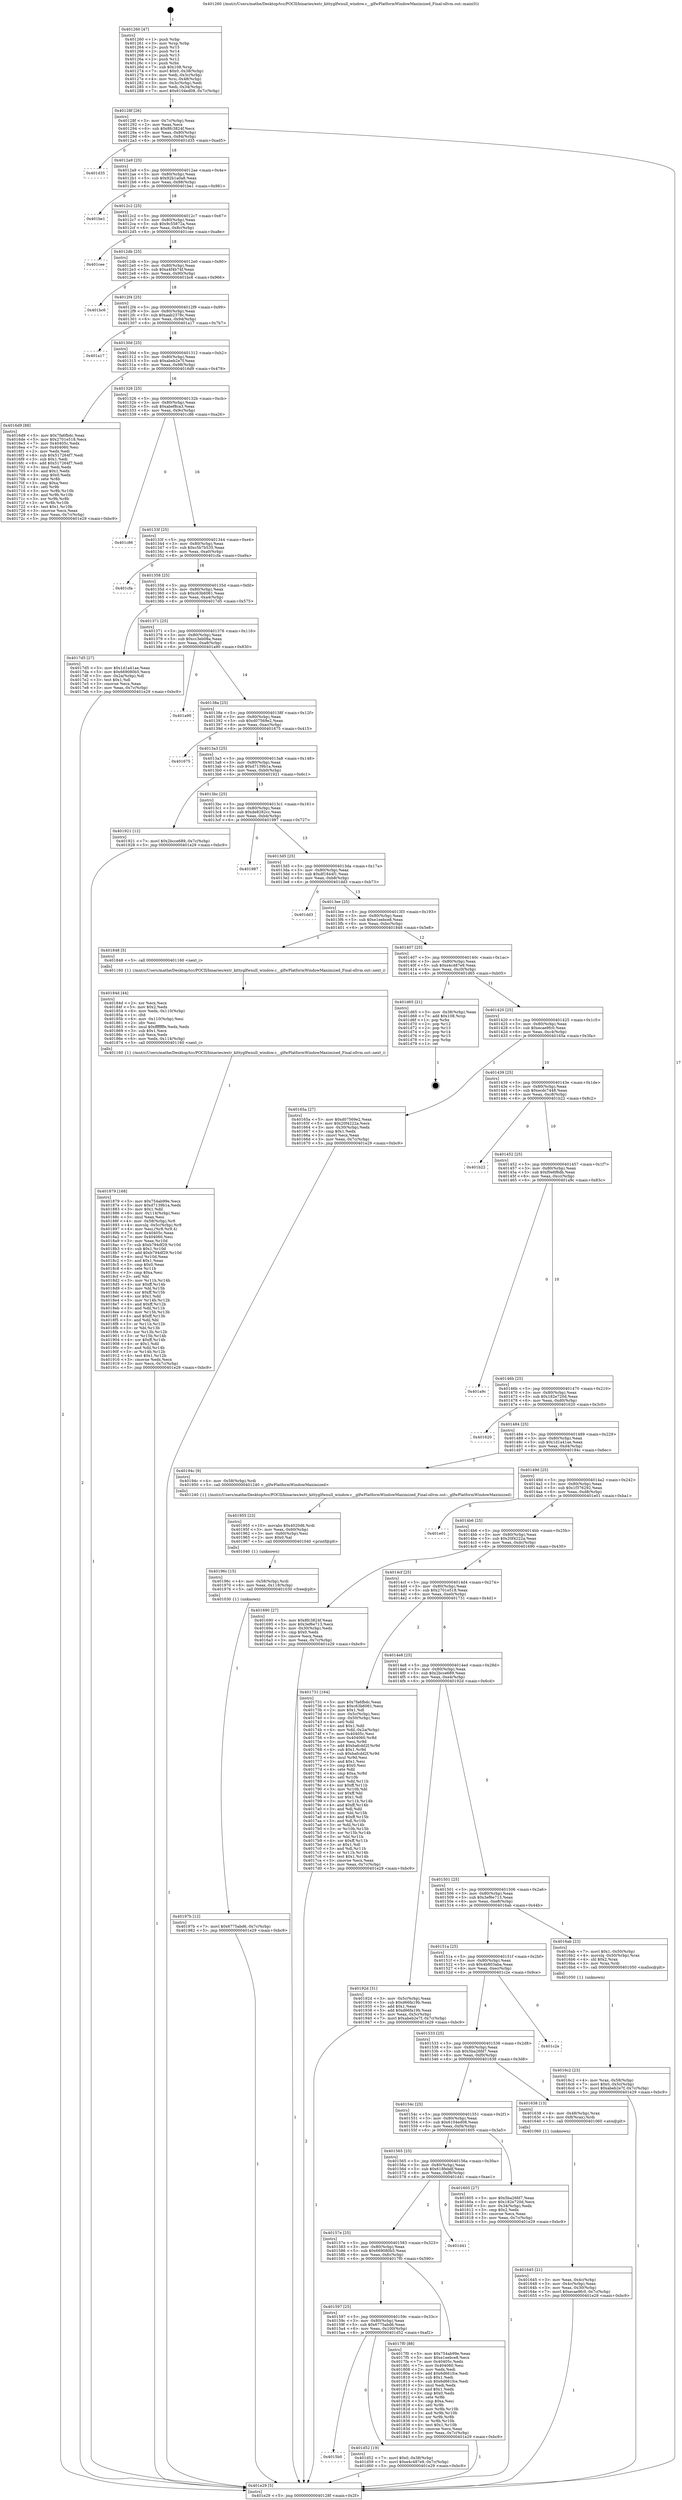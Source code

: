 digraph "0x401260" {
  label = "0x401260 (/mnt/c/Users/mathe/Desktop/tcc/POCII/binaries/extr_kittyglfwnull_window.c__glfwPlatformWindowMaximized_Final-ollvm.out::main(0))"
  labelloc = "t"
  node[shape=record]

  Entry [label="",width=0.3,height=0.3,shape=circle,fillcolor=black,style=filled]
  "0x40128f" [label="{
     0x40128f [26]\l
     | [instrs]\l
     &nbsp;&nbsp;0x40128f \<+3\>: mov -0x7c(%rbp),%eax\l
     &nbsp;&nbsp;0x401292 \<+2\>: mov %eax,%ecx\l
     &nbsp;&nbsp;0x401294 \<+6\>: sub $0x8fc3824f,%ecx\l
     &nbsp;&nbsp;0x40129a \<+3\>: mov %eax,-0x80(%rbp)\l
     &nbsp;&nbsp;0x40129d \<+6\>: mov %ecx,-0x84(%rbp)\l
     &nbsp;&nbsp;0x4012a3 \<+6\>: je 0000000000401d35 \<main+0xad5\>\l
  }"]
  "0x401d35" [label="{
     0x401d35\l
  }", style=dashed]
  "0x4012a9" [label="{
     0x4012a9 [25]\l
     | [instrs]\l
     &nbsp;&nbsp;0x4012a9 \<+5\>: jmp 00000000004012ae \<main+0x4e\>\l
     &nbsp;&nbsp;0x4012ae \<+3\>: mov -0x80(%rbp),%eax\l
     &nbsp;&nbsp;0x4012b1 \<+5\>: sub $0x92b1a0a8,%eax\l
     &nbsp;&nbsp;0x4012b6 \<+6\>: mov %eax,-0x88(%rbp)\l
     &nbsp;&nbsp;0x4012bc \<+6\>: je 0000000000401be1 \<main+0x981\>\l
  }"]
  Exit [label="",width=0.3,height=0.3,shape=circle,fillcolor=black,style=filled,peripheries=2]
  "0x401be1" [label="{
     0x401be1\l
  }", style=dashed]
  "0x4012c2" [label="{
     0x4012c2 [25]\l
     | [instrs]\l
     &nbsp;&nbsp;0x4012c2 \<+5\>: jmp 00000000004012c7 \<main+0x67\>\l
     &nbsp;&nbsp;0x4012c7 \<+3\>: mov -0x80(%rbp),%eax\l
     &nbsp;&nbsp;0x4012ca \<+5\>: sub $0x9c55872a,%eax\l
     &nbsp;&nbsp;0x4012cf \<+6\>: mov %eax,-0x8c(%rbp)\l
     &nbsp;&nbsp;0x4012d5 \<+6\>: je 0000000000401cee \<main+0xa8e\>\l
  }"]
  "0x4015b0" [label="{
     0x4015b0\l
  }", style=dashed]
  "0x401cee" [label="{
     0x401cee\l
  }", style=dashed]
  "0x4012db" [label="{
     0x4012db [25]\l
     | [instrs]\l
     &nbsp;&nbsp;0x4012db \<+5\>: jmp 00000000004012e0 \<main+0x80\>\l
     &nbsp;&nbsp;0x4012e0 \<+3\>: mov -0x80(%rbp),%eax\l
     &nbsp;&nbsp;0x4012e3 \<+5\>: sub $0xa4f4b74f,%eax\l
     &nbsp;&nbsp;0x4012e8 \<+6\>: mov %eax,-0x90(%rbp)\l
     &nbsp;&nbsp;0x4012ee \<+6\>: je 0000000000401bc6 \<main+0x966\>\l
  }"]
  "0x401d52" [label="{
     0x401d52 [19]\l
     | [instrs]\l
     &nbsp;&nbsp;0x401d52 \<+7\>: movl $0x0,-0x38(%rbp)\l
     &nbsp;&nbsp;0x401d59 \<+7\>: movl $0xe4c487e9,-0x7c(%rbp)\l
     &nbsp;&nbsp;0x401d60 \<+5\>: jmp 0000000000401e29 \<main+0xbc9\>\l
  }"]
  "0x401bc6" [label="{
     0x401bc6\l
  }", style=dashed]
  "0x4012f4" [label="{
     0x4012f4 [25]\l
     | [instrs]\l
     &nbsp;&nbsp;0x4012f4 \<+5\>: jmp 00000000004012f9 \<main+0x99\>\l
     &nbsp;&nbsp;0x4012f9 \<+3\>: mov -0x80(%rbp),%eax\l
     &nbsp;&nbsp;0x4012fc \<+5\>: sub $0xaab2378c,%eax\l
     &nbsp;&nbsp;0x401301 \<+6\>: mov %eax,-0x94(%rbp)\l
     &nbsp;&nbsp;0x401307 \<+6\>: je 0000000000401a17 \<main+0x7b7\>\l
  }"]
  "0x40197b" [label="{
     0x40197b [12]\l
     | [instrs]\l
     &nbsp;&nbsp;0x40197b \<+7\>: movl $0x6775abd6,-0x7c(%rbp)\l
     &nbsp;&nbsp;0x401982 \<+5\>: jmp 0000000000401e29 \<main+0xbc9\>\l
  }"]
  "0x401a17" [label="{
     0x401a17\l
  }", style=dashed]
  "0x40130d" [label="{
     0x40130d [25]\l
     | [instrs]\l
     &nbsp;&nbsp;0x40130d \<+5\>: jmp 0000000000401312 \<main+0xb2\>\l
     &nbsp;&nbsp;0x401312 \<+3\>: mov -0x80(%rbp),%eax\l
     &nbsp;&nbsp;0x401315 \<+5\>: sub $0xabeb2e7f,%eax\l
     &nbsp;&nbsp;0x40131a \<+6\>: mov %eax,-0x98(%rbp)\l
     &nbsp;&nbsp;0x401320 \<+6\>: je 00000000004016d9 \<main+0x479\>\l
  }"]
  "0x40196c" [label="{
     0x40196c [15]\l
     | [instrs]\l
     &nbsp;&nbsp;0x40196c \<+4\>: mov -0x58(%rbp),%rdi\l
     &nbsp;&nbsp;0x401970 \<+6\>: mov %eax,-0x118(%rbp)\l
     &nbsp;&nbsp;0x401976 \<+5\>: call 0000000000401030 \<free@plt\>\l
     | [calls]\l
     &nbsp;&nbsp;0x401030 \{1\} (unknown)\l
  }"]
  "0x4016d9" [label="{
     0x4016d9 [88]\l
     | [instrs]\l
     &nbsp;&nbsp;0x4016d9 \<+5\>: mov $0x7fa6fbdc,%eax\l
     &nbsp;&nbsp;0x4016de \<+5\>: mov $0x2701e518,%ecx\l
     &nbsp;&nbsp;0x4016e3 \<+7\>: mov 0x40405c,%edx\l
     &nbsp;&nbsp;0x4016ea \<+7\>: mov 0x404060,%esi\l
     &nbsp;&nbsp;0x4016f1 \<+2\>: mov %edx,%edi\l
     &nbsp;&nbsp;0x4016f3 \<+6\>: sub $0x517264f7,%edi\l
     &nbsp;&nbsp;0x4016f9 \<+3\>: sub $0x1,%edi\l
     &nbsp;&nbsp;0x4016fc \<+6\>: add $0x517264f7,%edi\l
     &nbsp;&nbsp;0x401702 \<+3\>: imul %edi,%edx\l
     &nbsp;&nbsp;0x401705 \<+3\>: and $0x1,%edx\l
     &nbsp;&nbsp;0x401708 \<+3\>: cmp $0x0,%edx\l
     &nbsp;&nbsp;0x40170b \<+4\>: sete %r8b\l
     &nbsp;&nbsp;0x40170f \<+3\>: cmp $0xa,%esi\l
     &nbsp;&nbsp;0x401712 \<+4\>: setl %r9b\l
     &nbsp;&nbsp;0x401716 \<+3\>: mov %r8b,%r10b\l
     &nbsp;&nbsp;0x401719 \<+3\>: and %r9b,%r10b\l
     &nbsp;&nbsp;0x40171c \<+3\>: xor %r9b,%r8b\l
     &nbsp;&nbsp;0x40171f \<+3\>: or %r8b,%r10b\l
     &nbsp;&nbsp;0x401722 \<+4\>: test $0x1,%r10b\l
     &nbsp;&nbsp;0x401726 \<+3\>: cmovne %ecx,%eax\l
     &nbsp;&nbsp;0x401729 \<+3\>: mov %eax,-0x7c(%rbp)\l
     &nbsp;&nbsp;0x40172c \<+5\>: jmp 0000000000401e29 \<main+0xbc9\>\l
  }"]
  "0x401326" [label="{
     0x401326 [25]\l
     | [instrs]\l
     &nbsp;&nbsp;0x401326 \<+5\>: jmp 000000000040132b \<main+0xcb\>\l
     &nbsp;&nbsp;0x40132b \<+3\>: mov -0x80(%rbp),%eax\l
     &nbsp;&nbsp;0x40132e \<+5\>: sub $0xabef8ca3,%eax\l
     &nbsp;&nbsp;0x401333 \<+6\>: mov %eax,-0x9c(%rbp)\l
     &nbsp;&nbsp;0x401339 \<+6\>: je 0000000000401c86 \<main+0xa26\>\l
  }"]
  "0x401955" [label="{
     0x401955 [23]\l
     | [instrs]\l
     &nbsp;&nbsp;0x401955 \<+10\>: movabs $0x4020d6,%rdi\l
     &nbsp;&nbsp;0x40195f \<+3\>: mov %eax,-0x60(%rbp)\l
     &nbsp;&nbsp;0x401962 \<+3\>: mov -0x60(%rbp),%esi\l
     &nbsp;&nbsp;0x401965 \<+2\>: mov $0x0,%al\l
     &nbsp;&nbsp;0x401967 \<+5\>: call 0000000000401040 \<printf@plt\>\l
     | [calls]\l
     &nbsp;&nbsp;0x401040 \{1\} (unknown)\l
  }"]
  "0x401c86" [label="{
     0x401c86\l
  }", style=dashed]
  "0x40133f" [label="{
     0x40133f [25]\l
     | [instrs]\l
     &nbsp;&nbsp;0x40133f \<+5\>: jmp 0000000000401344 \<main+0xe4\>\l
     &nbsp;&nbsp;0x401344 \<+3\>: mov -0x80(%rbp),%eax\l
     &nbsp;&nbsp;0x401347 \<+5\>: sub $0xc5b7b535,%eax\l
     &nbsp;&nbsp;0x40134c \<+6\>: mov %eax,-0xa0(%rbp)\l
     &nbsp;&nbsp;0x401352 \<+6\>: je 0000000000401cfa \<main+0xa9a\>\l
  }"]
  "0x401879" [label="{
     0x401879 [168]\l
     | [instrs]\l
     &nbsp;&nbsp;0x401879 \<+5\>: mov $0x754ab99e,%ecx\l
     &nbsp;&nbsp;0x40187e \<+5\>: mov $0xd7139b1a,%edx\l
     &nbsp;&nbsp;0x401883 \<+3\>: mov $0x1,%dil\l
     &nbsp;&nbsp;0x401886 \<+6\>: mov -0x114(%rbp),%esi\l
     &nbsp;&nbsp;0x40188c \<+3\>: imul %eax,%esi\l
     &nbsp;&nbsp;0x40188f \<+4\>: mov -0x58(%rbp),%r8\l
     &nbsp;&nbsp;0x401893 \<+4\>: movslq -0x5c(%rbp),%r9\l
     &nbsp;&nbsp;0x401897 \<+4\>: mov %esi,(%r8,%r9,4)\l
     &nbsp;&nbsp;0x40189b \<+7\>: mov 0x40405c,%eax\l
     &nbsp;&nbsp;0x4018a2 \<+7\>: mov 0x404060,%esi\l
     &nbsp;&nbsp;0x4018a9 \<+3\>: mov %eax,%r10d\l
     &nbsp;&nbsp;0x4018ac \<+7\>: sub $0xb794df29,%r10d\l
     &nbsp;&nbsp;0x4018b3 \<+4\>: sub $0x1,%r10d\l
     &nbsp;&nbsp;0x4018b7 \<+7\>: add $0xb794df29,%r10d\l
     &nbsp;&nbsp;0x4018be \<+4\>: imul %r10d,%eax\l
     &nbsp;&nbsp;0x4018c2 \<+3\>: and $0x1,%eax\l
     &nbsp;&nbsp;0x4018c5 \<+3\>: cmp $0x0,%eax\l
     &nbsp;&nbsp;0x4018c8 \<+4\>: sete %r11b\l
     &nbsp;&nbsp;0x4018cc \<+3\>: cmp $0xa,%esi\l
     &nbsp;&nbsp;0x4018cf \<+3\>: setl %bl\l
     &nbsp;&nbsp;0x4018d2 \<+3\>: mov %r11b,%r14b\l
     &nbsp;&nbsp;0x4018d5 \<+4\>: xor $0xff,%r14b\l
     &nbsp;&nbsp;0x4018d9 \<+3\>: mov %bl,%r15b\l
     &nbsp;&nbsp;0x4018dc \<+4\>: xor $0xff,%r15b\l
     &nbsp;&nbsp;0x4018e0 \<+4\>: xor $0x1,%dil\l
     &nbsp;&nbsp;0x4018e4 \<+3\>: mov %r14b,%r12b\l
     &nbsp;&nbsp;0x4018e7 \<+4\>: and $0xff,%r12b\l
     &nbsp;&nbsp;0x4018eb \<+3\>: and %dil,%r11b\l
     &nbsp;&nbsp;0x4018ee \<+3\>: mov %r15b,%r13b\l
     &nbsp;&nbsp;0x4018f1 \<+4\>: and $0xff,%r13b\l
     &nbsp;&nbsp;0x4018f5 \<+3\>: and %dil,%bl\l
     &nbsp;&nbsp;0x4018f8 \<+3\>: or %r11b,%r12b\l
     &nbsp;&nbsp;0x4018fb \<+3\>: or %bl,%r13b\l
     &nbsp;&nbsp;0x4018fe \<+3\>: xor %r13b,%r12b\l
     &nbsp;&nbsp;0x401901 \<+3\>: or %r15b,%r14b\l
     &nbsp;&nbsp;0x401904 \<+4\>: xor $0xff,%r14b\l
     &nbsp;&nbsp;0x401908 \<+4\>: or $0x1,%dil\l
     &nbsp;&nbsp;0x40190c \<+3\>: and %dil,%r14b\l
     &nbsp;&nbsp;0x40190f \<+3\>: or %r14b,%r12b\l
     &nbsp;&nbsp;0x401912 \<+4\>: test $0x1,%r12b\l
     &nbsp;&nbsp;0x401916 \<+3\>: cmovne %edx,%ecx\l
     &nbsp;&nbsp;0x401919 \<+3\>: mov %ecx,-0x7c(%rbp)\l
     &nbsp;&nbsp;0x40191c \<+5\>: jmp 0000000000401e29 \<main+0xbc9\>\l
  }"]
  "0x401cfa" [label="{
     0x401cfa\l
  }", style=dashed]
  "0x401358" [label="{
     0x401358 [25]\l
     | [instrs]\l
     &nbsp;&nbsp;0x401358 \<+5\>: jmp 000000000040135d \<main+0xfd\>\l
     &nbsp;&nbsp;0x40135d \<+3\>: mov -0x80(%rbp),%eax\l
     &nbsp;&nbsp;0x401360 \<+5\>: sub $0xc63b6061,%eax\l
     &nbsp;&nbsp;0x401365 \<+6\>: mov %eax,-0xa4(%rbp)\l
     &nbsp;&nbsp;0x40136b \<+6\>: je 00000000004017d5 \<main+0x575\>\l
  }"]
  "0x40184d" [label="{
     0x40184d [44]\l
     | [instrs]\l
     &nbsp;&nbsp;0x40184d \<+2\>: xor %ecx,%ecx\l
     &nbsp;&nbsp;0x40184f \<+5\>: mov $0x2,%edx\l
     &nbsp;&nbsp;0x401854 \<+6\>: mov %edx,-0x110(%rbp)\l
     &nbsp;&nbsp;0x40185a \<+1\>: cltd\l
     &nbsp;&nbsp;0x40185b \<+6\>: mov -0x110(%rbp),%esi\l
     &nbsp;&nbsp;0x401861 \<+2\>: idiv %esi\l
     &nbsp;&nbsp;0x401863 \<+6\>: imul $0xfffffffe,%edx,%edx\l
     &nbsp;&nbsp;0x401869 \<+3\>: sub $0x1,%ecx\l
     &nbsp;&nbsp;0x40186c \<+2\>: sub %ecx,%edx\l
     &nbsp;&nbsp;0x40186e \<+6\>: mov %edx,-0x114(%rbp)\l
     &nbsp;&nbsp;0x401874 \<+5\>: call 0000000000401160 \<next_i\>\l
     | [calls]\l
     &nbsp;&nbsp;0x401160 \{1\} (/mnt/c/Users/mathe/Desktop/tcc/POCII/binaries/extr_kittyglfwnull_window.c__glfwPlatformWindowMaximized_Final-ollvm.out::next_i)\l
  }"]
  "0x4017d5" [label="{
     0x4017d5 [27]\l
     | [instrs]\l
     &nbsp;&nbsp;0x4017d5 \<+5\>: mov $0x1d1a41ae,%eax\l
     &nbsp;&nbsp;0x4017da \<+5\>: mov $0x669080b5,%ecx\l
     &nbsp;&nbsp;0x4017df \<+3\>: mov -0x2a(%rbp),%dl\l
     &nbsp;&nbsp;0x4017e2 \<+3\>: test $0x1,%dl\l
     &nbsp;&nbsp;0x4017e5 \<+3\>: cmovne %ecx,%eax\l
     &nbsp;&nbsp;0x4017e8 \<+3\>: mov %eax,-0x7c(%rbp)\l
     &nbsp;&nbsp;0x4017eb \<+5\>: jmp 0000000000401e29 \<main+0xbc9\>\l
  }"]
  "0x401371" [label="{
     0x401371 [25]\l
     | [instrs]\l
     &nbsp;&nbsp;0x401371 \<+5\>: jmp 0000000000401376 \<main+0x116\>\l
     &nbsp;&nbsp;0x401376 \<+3\>: mov -0x80(%rbp),%eax\l
     &nbsp;&nbsp;0x401379 \<+5\>: sub $0xcc3eb08a,%eax\l
     &nbsp;&nbsp;0x40137e \<+6\>: mov %eax,-0xa8(%rbp)\l
     &nbsp;&nbsp;0x401384 \<+6\>: je 0000000000401a90 \<main+0x830\>\l
  }"]
  "0x401597" [label="{
     0x401597 [25]\l
     | [instrs]\l
     &nbsp;&nbsp;0x401597 \<+5\>: jmp 000000000040159c \<main+0x33c\>\l
     &nbsp;&nbsp;0x40159c \<+3\>: mov -0x80(%rbp),%eax\l
     &nbsp;&nbsp;0x40159f \<+5\>: sub $0x6775abd6,%eax\l
     &nbsp;&nbsp;0x4015a4 \<+6\>: mov %eax,-0x100(%rbp)\l
     &nbsp;&nbsp;0x4015aa \<+6\>: je 0000000000401d52 \<main+0xaf2\>\l
  }"]
  "0x401a90" [label="{
     0x401a90\l
  }", style=dashed]
  "0x40138a" [label="{
     0x40138a [25]\l
     | [instrs]\l
     &nbsp;&nbsp;0x40138a \<+5\>: jmp 000000000040138f \<main+0x12f\>\l
     &nbsp;&nbsp;0x40138f \<+3\>: mov -0x80(%rbp),%eax\l
     &nbsp;&nbsp;0x401392 \<+5\>: sub $0xd07569e2,%eax\l
     &nbsp;&nbsp;0x401397 \<+6\>: mov %eax,-0xac(%rbp)\l
     &nbsp;&nbsp;0x40139d \<+6\>: je 0000000000401675 \<main+0x415\>\l
  }"]
  "0x4017f0" [label="{
     0x4017f0 [88]\l
     | [instrs]\l
     &nbsp;&nbsp;0x4017f0 \<+5\>: mov $0x754ab99e,%eax\l
     &nbsp;&nbsp;0x4017f5 \<+5\>: mov $0xe1eebce8,%ecx\l
     &nbsp;&nbsp;0x4017fa \<+7\>: mov 0x40405c,%edx\l
     &nbsp;&nbsp;0x401801 \<+7\>: mov 0x404060,%esi\l
     &nbsp;&nbsp;0x401808 \<+2\>: mov %edx,%edi\l
     &nbsp;&nbsp;0x40180a \<+6\>: add $0x6d661fce,%edi\l
     &nbsp;&nbsp;0x401810 \<+3\>: sub $0x1,%edi\l
     &nbsp;&nbsp;0x401813 \<+6\>: sub $0x6d661fce,%edi\l
     &nbsp;&nbsp;0x401819 \<+3\>: imul %edi,%edx\l
     &nbsp;&nbsp;0x40181c \<+3\>: and $0x1,%edx\l
     &nbsp;&nbsp;0x40181f \<+3\>: cmp $0x0,%edx\l
     &nbsp;&nbsp;0x401822 \<+4\>: sete %r8b\l
     &nbsp;&nbsp;0x401826 \<+3\>: cmp $0xa,%esi\l
     &nbsp;&nbsp;0x401829 \<+4\>: setl %r9b\l
     &nbsp;&nbsp;0x40182d \<+3\>: mov %r8b,%r10b\l
     &nbsp;&nbsp;0x401830 \<+3\>: and %r9b,%r10b\l
     &nbsp;&nbsp;0x401833 \<+3\>: xor %r9b,%r8b\l
     &nbsp;&nbsp;0x401836 \<+3\>: or %r8b,%r10b\l
     &nbsp;&nbsp;0x401839 \<+4\>: test $0x1,%r10b\l
     &nbsp;&nbsp;0x40183d \<+3\>: cmovne %ecx,%eax\l
     &nbsp;&nbsp;0x401840 \<+3\>: mov %eax,-0x7c(%rbp)\l
     &nbsp;&nbsp;0x401843 \<+5\>: jmp 0000000000401e29 \<main+0xbc9\>\l
  }"]
  "0x401675" [label="{
     0x401675\l
  }", style=dashed]
  "0x4013a3" [label="{
     0x4013a3 [25]\l
     | [instrs]\l
     &nbsp;&nbsp;0x4013a3 \<+5\>: jmp 00000000004013a8 \<main+0x148\>\l
     &nbsp;&nbsp;0x4013a8 \<+3\>: mov -0x80(%rbp),%eax\l
     &nbsp;&nbsp;0x4013ab \<+5\>: sub $0xd7139b1a,%eax\l
     &nbsp;&nbsp;0x4013b0 \<+6\>: mov %eax,-0xb0(%rbp)\l
     &nbsp;&nbsp;0x4013b6 \<+6\>: je 0000000000401921 \<main+0x6c1\>\l
  }"]
  "0x40157e" [label="{
     0x40157e [25]\l
     | [instrs]\l
     &nbsp;&nbsp;0x40157e \<+5\>: jmp 0000000000401583 \<main+0x323\>\l
     &nbsp;&nbsp;0x401583 \<+3\>: mov -0x80(%rbp),%eax\l
     &nbsp;&nbsp;0x401586 \<+5\>: sub $0x669080b5,%eax\l
     &nbsp;&nbsp;0x40158b \<+6\>: mov %eax,-0xfc(%rbp)\l
     &nbsp;&nbsp;0x401591 \<+6\>: je 00000000004017f0 \<main+0x590\>\l
  }"]
  "0x401921" [label="{
     0x401921 [12]\l
     | [instrs]\l
     &nbsp;&nbsp;0x401921 \<+7\>: movl $0x2bcce689,-0x7c(%rbp)\l
     &nbsp;&nbsp;0x401928 \<+5\>: jmp 0000000000401e29 \<main+0xbc9\>\l
  }"]
  "0x4013bc" [label="{
     0x4013bc [25]\l
     | [instrs]\l
     &nbsp;&nbsp;0x4013bc \<+5\>: jmp 00000000004013c1 \<main+0x161\>\l
     &nbsp;&nbsp;0x4013c1 \<+3\>: mov -0x80(%rbp),%eax\l
     &nbsp;&nbsp;0x4013c4 \<+5\>: sub $0xde8282cc,%eax\l
     &nbsp;&nbsp;0x4013c9 \<+6\>: mov %eax,-0xb4(%rbp)\l
     &nbsp;&nbsp;0x4013cf \<+6\>: je 0000000000401987 \<main+0x727\>\l
  }"]
  "0x401d41" [label="{
     0x401d41\l
  }", style=dashed]
  "0x401987" [label="{
     0x401987\l
  }", style=dashed]
  "0x4013d5" [label="{
     0x4013d5 [25]\l
     | [instrs]\l
     &nbsp;&nbsp;0x4013d5 \<+5\>: jmp 00000000004013da \<main+0x17a\>\l
     &nbsp;&nbsp;0x4013da \<+3\>: mov -0x80(%rbp),%eax\l
     &nbsp;&nbsp;0x4013dd \<+5\>: sub $0xdf1844f1,%eax\l
     &nbsp;&nbsp;0x4013e2 \<+6\>: mov %eax,-0xb8(%rbp)\l
     &nbsp;&nbsp;0x4013e8 \<+6\>: je 0000000000401dd3 \<main+0xb73\>\l
  }"]
  "0x4016c2" [label="{
     0x4016c2 [23]\l
     | [instrs]\l
     &nbsp;&nbsp;0x4016c2 \<+4\>: mov %rax,-0x58(%rbp)\l
     &nbsp;&nbsp;0x4016c6 \<+7\>: movl $0x0,-0x5c(%rbp)\l
     &nbsp;&nbsp;0x4016cd \<+7\>: movl $0xabeb2e7f,-0x7c(%rbp)\l
     &nbsp;&nbsp;0x4016d4 \<+5\>: jmp 0000000000401e29 \<main+0xbc9\>\l
  }"]
  "0x401dd3" [label="{
     0x401dd3\l
  }", style=dashed]
  "0x4013ee" [label="{
     0x4013ee [25]\l
     | [instrs]\l
     &nbsp;&nbsp;0x4013ee \<+5\>: jmp 00000000004013f3 \<main+0x193\>\l
     &nbsp;&nbsp;0x4013f3 \<+3\>: mov -0x80(%rbp),%eax\l
     &nbsp;&nbsp;0x4013f6 \<+5\>: sub $0xe1eebce8,%eax\l
     &nbsp;&nbsp;0x4013fb \<+6\>: mov %eax,-0xbc(%rbp)\l
     &nbsp;&nbsp;0x401401 \<+6\>: je 0000000000401848 \<main+0x5e8\>\l
  }"]
  "0x401645" [label="{
     0x401645 [21]\l
     | [instrs]\l
     &nbsp;&nbsp;0x401645 \<+3\>: mov %eax,-0x4c(%rbp)\l
     &nbsp;&nbsp;0x401648 \<+3\>: mov -0x4c(%rbp),%eax\l
     &nbsp;&nbsp;0x40164b \<+3\>: mov %eax,-0x30(%rbp)\l
     &nbsp;&nbsp;0x40164e \<+7\>: movl $0xecae9fc0,-0x7c(%rbp)\l
     &nbsp;&nbsp;0x401655 \<+5\>: jmp 0000000000401e29 \<main+0xbc9\>\l
  }"]
  "0x401848" [label="{
     0x401848 [5]\l
     | [instrs]\l
     &nbsp;&nbsp;0x401848 \<+5\>: call 0000000000401160 \<next_i\>\l
     | [calls]\l
     &nbsp;&nbsp;0x401160 \{1\} (/mnt/c/Users/mathe/Desktop/tcc/POCII/binaries/extr_kittyglfwnull_window.c__glfwPlatformWindowMaximized_Final-ollvm.out::next_i)\l
  }"]
  "0x401407" [label="{
     0x401407 [25]\l
     | [instrs]\l
     &nbsp;&nbsp;0x401407 \<+5\>: jmp 000000000040140c \<main+0x1ac\>\l
     &nbsp;&nbsp;0x40140c \<+3\>: mov -0x80(%rbp),%eax\l
     &nbsp;&nbsp;0x40140f \<+5\>: sub $0xe4c487e9,%eax\l
     &nbsp;&nbsp;0x401414 \<+6\>: mov %eax,-0xc0(%rbp)\l
     &nbsp;&nbsp;0x40141a \<+6\>: je 0000000000401d65 \<main+0xb05\>\l
  }"]
  "0x401260" [label="{
     0x401260 [47]\l
     | [instrs]\l
     &nbsp;&nbsp;0x401260 \<+1\>: push %rbp\l
     &nbsp;&nbsp;0x401261 \<+3\>: mov %rsp,%rbp\l
     &nbsp;&nbsp;0x401264 \<+2\>: push %r15\l
     &nbsp;&nbsp;0x401266 \<+2\>: push %r14\l
     &nbsp;&nbsp;0x401268 \<+2\>: push %r13\l
     &nbsp;&nbsp;0x40126a \<+2\>: push %r12\l
     &nbsp;&nbsp;0x40126c \<+1\>: push %rbx\l
     &nbsp;&nbsp;0x40126d \<+7\>: sub $0x108,%rsp\l
     &nbsp;&nbsp;0x401274 \<+7\>: movl $0x0,-0x38(%rbp)\l
     &nbsp;&nbsp;0x40127b \<+3\>: mov %edi,-0x3c(%rbp)\l
     &nbsp;&nbsp;0x40127e \<+4\>: mov %rsi,-0x48(%rbp)\l
     &nbsp;&nbsp;0x401282 \<+3\>: mov -0x3c(%rbp),%edi\l
     &nbsp;&nbsp;0x401285 \<+3\>: mov %edi,-0x34(%rbp)\l
     &nbsp;&nbsp;0x401288 \<+7\>: movl $0x6104ed08,-0x7c(%rbp)\l
  }"]
  "0x401d65" [label="{
     0x401d65 [21]\l
     | [instrs]\l
     &nbsp;&nbsp;0x401d65 \<+3\>: mov -0x38(%rbp),%eax\l
     &nbsp;&nbsp;0x401d68 \<+7\>: add $0x108,%rsp\l
     &nbsp;&nbsp;0x401d6f \<+1\>: pop %rbx\l
     &nbsp;&nbsp;0x401d70 \<+2\>: pop %r12\l
     &nbsp;&nbsp;0x401d72 \<+2\>: pop %r13\l
     &nbsp;&nbsp;0x401d74 \<+2\>: pop %r14\l
     &nbsp;&nbsp;0x401d76 \<+2\>: pop %r15\l
     &nbsp;&nbsp;0x401d78 \<+1\>: pop %rbp\l
     &nbsp;&nbsp;0x401d79 \<+1\>: ret\l
  }"]
  "0x401420" [label="{
     0x401420 [25]\l
     | [instrs]\l
     &nbsp;&nbsp;0x401420 \<+5\>: jmp 0000000000401425 \<main+0x1c5\>\l
     &nbsp;&nbsp;0x401425 \<+3\>: mov -0x80(%rbp),%eax\l
     &nbsp;&nbsp;0x401428 \<+5\>: sub $0xecae9fc0,%eax\l
     &nbsp;&nbsp;0x40142d \<+6\>: mov %eax,-0xc4(%rbp)\l
     &nbsp;&nbsp;0x401433 \<+6\>: je 000000000040165a \<main+0x3fa\>\l
  }"]
  "0x401e29" [label="{
     0x401e29 [5]\l
     | [instrs]\l
     &nbsp;&nbsp;0x401e29 \<+5\>: jmp 000000000040128f \<main+0x2f\>\l
  }"]
  "0x40165a" [label="{
     0x40165a [27]\l
     | [instrs]\l
     &nbsp;&nbsp;0x40165a \<+5\>: mov $0xd07569e2,%eax\l
     &nbsp;&nbsp;0x40165f \<+5\>: mov $0x20f4222a,%ecx\l
     &nbsp;&nbsp;0x401664 \<+3\>: mov -0x30(%rbp),%edx\l
     &nbsp;&nbsp;0x401667 \<+3\>: cmp $0x1,%edx\l
     &nbsp;&nbsp;0x40166a \<+3\>: cmovl %ecx,%eax\l
     &nbsp;&nbsp;0x40166d \<+3\>: mov %eax,-0x7c(%rbp)\l
     &nbsp;&nbsp;0x401670 \<+5\>: jmp 0000000000401e29 \<main+0xbc9\>\l
  }"]
  "0x401439" [label="{
     0x401439 [25]\l
     | [instrs]\l
     &nbsp;&nbsp;0x401439 \<+5\>: jmp 000000000040143e \<main+0x1de\>\l
     &nbsp;&nbsp;0x40143e \<+3\>: mov -0x80(%rbp),%eax\l
     &nbsp;&nbsp;0x401441 \<+5\>: sub $0xecdc7448,%eax\l
     &nbsp;&nbsp;0x401446 \<+6\>: mov %eax,-0xc8(%rbp)\l
     &nbsp;&nbsp;0x40144c \<+6\>: je 0000000000401b22 \<main+0x8c2\>\l
  }"]
  "0x401565" [label="{
     0x401565 [25]\l
     | [instrs]\l
     &nbsp;&nbsp;0x401565 \<+5\>: jmp 000000000040156a \<main+0x30a\>\l
     &nbsp;&nbsp;0x40156a \<+3\>: mov -0x80(%rbp),%eax\l
     &nbsp;&nbsp;0x40156d \<+5\>: sub $0x618febdf,%eax\l
     &nbsp;&nbsp;0x401572 \<+6\>: mov %eax,-0xf8(%rbp)\l
     &nbsp;&nbsp;0x401578 \<+6\>: je 0000000000401d41 \<main+0xae1\>\l
  }"]
  "0x401b22" [label="{
     0x401b22\l
  }", style=dashed]
  "0x401452" [label="{
     0x401452 [25]\l
     | [instrs]\l
     &nbsp;&nbsp;0x401452 \<+5\>: jmp 0000000000401457 \<main+0x1f7\>\l
     &nbsp;&nbsp;0x401457 \<+3\>: mov -0x80(%rbp),%eax\l
     &nbsp;&nbsp;0x40145a \<+5\>: sub $0xf0e6f6db,%eax\l
     &nbsp;&nbsp;0x40145f \<+6\>: mov %eax,-0xcc(%rbp)\l
     &nbsp;&nbsp;0x401465 \<+6\>: je 0000000000401a9c \<main+0x83c\>\l
  }"]
  "0x401605" [label="{
     0x401605 [27]\l
     | [instrs]\l
     &nbsp;&nbsp;0x401605 \<+5\>: mov $0x5ba26fd7,%eax\l
     &nbsp;&nbsp;0x40160a \<+5\>: mov $0x182e720d,%ecx\l
     &nbsp;&nbsp;0x40160f \<+3\>: mov -0x34(%rbp),%edx\l
     &nbsp;&nbsp;0x401612 \<+3\>: cmp $0x2,%edx\l
     &nbsp;&nbsp;0x401615 \<+3\>: cmovne %ecx,%eax\l
     &nbsp;&nbsp;0x401618 \<+3\>: mov %eax,-0x7c(%rbp)\l
     &nbsp;&nbsp;0x40161b \<+5\>: jmp 0000000000401e29 \<main+0xbc9\>\l
  }"]
  "0x401a9c" [label="{
     0x401a9c\l
  }", style=dashed]
  "0x40146b" [label="{
     0x40146b [25]\l
     | [instrs]\l
     &nbsp;&nbsp;0x40146b \<+5\>: jmp 0000000000401470 \<main+0x210\>\l
     &nbsp;&nbsp;0x401470 \<+3\>: mov -0x80(%rbp),%eax\l
     &nbsp;&nbsp;0x401473 \<+5\>: sub $0x182e720d,%eax\l
     &nbsp;&nbsp;0x401478 \<+6\>: mov %eax,-0xd0(%rbp)\l
     &nbsp;&nbsp;0x40147e \<+6\>: je 0000000000401620 \<main+0x3c0\>\l
  }"]
  "0x40154c" [label="{
     0x40154c [25]\l
     | [instrs]\l
     &nbsp;&nbsp;0x40154c \<+5\>: jmp 0000000000401551 \<main+0x2f1\>\l
     &nbsp;&nbsp;0x401551 \<+3\>: mov -0x80(%rbp),%eax\l
     &nbsp;&nbsp;0x401554 \<+5\>: sub $0x6104ed08,%eax\l
     &nbsp;&nbsp;0x401559 \<+6\>: mov %eax,-0xf4(%rbp)\l
     &nbsp;&nbsp;0x40155f \<+6\>: je 0000000000401605 \<main+0x3a5\>\l
  }"]
  "0x401620" [label="{
     0x401620\l
  }", style=dashed]
  "0x401484" [label="{
     0x401484 [25]\l
     | [instrs]\l
     &nbsp;&nbsp;0x401484 \<+5\>: jmp 0000000000401489 \<main+0x229\>\l
     &nbsp;&nbsp;0x401489 \<+3\>: mov -0x80(%rbp),%eax\l
     &nbsp;&nbsp;0x40148c \<+5\>: sub $0x1d1a41ae,%eax\l
     &nbsp;&nbsp;0x401491 \<+6\>: mov %eax,-0xd4(%rbp)\l
     &nbsp;&nbsp;0x401497 \<+6\>: je 000000000040194c \<main+0x6ec\>\l
  }"]
  "0x401638" [label="{
     0x401638 [13]\l
     | [instrs]\l
     &nbsp;&nbsp;0x401638 \<+4\>: mov -0x48(%rbp),%rax\l
     &nbsp;&nbsp;0x40163c \<+4\>: mov 0x8(%rax),%rdi\l
     &nbsp;&nbsp;0x401640 \<+5\>: call 0000000000401060 \<atoi@plt\>\l
     | [calls]\l
     &nbsp;&nbsp;0x401060 \{1\} (unknown)\l
  }"]
  "0x40194c" [label="{
     0x40194c [9]\l
     | [instrs]\l
     &nbsp;&nbsp;0x40194c \<+4\>: mov -0x58(%rbp),%rdi\l
     &nbsp;&nbsp;0x401950 \<+5\>: call 0000000000401240 \<_glfwPlatformWindowMaximized\>\l
     | [calls]\l
     &nbsp;&nbsp;0x401240 \{1\} (/mnt/c/Users/mathe/Desktop/tcc/POCII/binaries/extr_kittyglfwnull_window.c__glfwPlatformWindowMaximized_Final-ollvm.out::_glfwPlatformWindowMaximized)\l
  }"]
  "0x40149d" [label="{
     0x40149d [25]\l
     | [instrs]\l
     &nbsp;&nbsp;0x40149d \<+5\>: jmp 00000000004014a2 \<main+0x242\>\l
     &nbsp;&nbsp;0x4014a2 \<+3\>: mov -0x80(%rbp),%eax\l
     &nbsp;&nbsp;0x4014a5 \<+5\>: sub $0x1f376292,%eax\l
     &nbsp;&nbsp;0x4014aa \<+6\>: mov %eax,-0xd8(%rbp)\l
     &nbsp;&nbsp;0x4014b0 \<+6\>: je 0000000000401e01 \<main+0xba1\>\l
  }"]
  "0x401533" [label="{
     0x401533 [25]\l
     | [instrs]\l
     &nbsp;&nbsp;0x401533 \<+5\>: jmp 0000000000401538 \<main+0x2d8\>\l
     &nbsp;&nbsp;0x401538 \<+3\>: mov -0x80(%rbp),%eax\l
     &nbsp;&nbsp;0x40153b \<+5\>: sub $0x5ba26fd7,%eax\l
     &nbsp;&nbsp;0x401540 \<+6\>: mov %eax,-0xf0(%rbp)\l
     &nbsp;&nbsp;0x401546 \<+6\>: je 0000000000401638 \<main+0x3d8\>\l
  }"]
  "0x401e01" [label="{
     0x401e01\l
  }", style=dashed]
  "0x4014b6" [label="{
     0x4014b6 [25]\l
     | [instrs]\l
     &nbsp;&nbsp;0x4014b6 \<+5\>: jmp 00000000004014bb \<main+0x25b\>\l
     &nbsp;&nbsp;0x4014bb \<+3\>: mov -0x80(%rbp),%eax\l
     &nbsp;&nbsp;0x4014be \<+5\>: sub $0x20f4222a,%eax\l
     &nbsp;&nbsp;0x4014c3 \<+6\>: mov %eax,-0xdc(%rbp)\l
     &nbsp;&nbsp;0x4014c9 \<+6\>: je 0000000000401690 \<main+0x430\>\l
  }"]
  "0x401c2e" [label="{
     0x401c2e\l
  }", style=dashed]
  "0x401690" [label="{
     0x401690 [27]\l
     | [instrs]\l
     &nbsp;&nbsp;0x401690 \<+5\>: mov $0x8fc3824f,%eax\l
     &nbsp;&nbsp;0x401695 \<+5\>: mov $0x3ef6e713,%ecx\l
     &nbsp;&nbsp;0x40169a \<+3\>: mov -0x30(%rbp),%edx\l
     &nbsp;&nbsp;0x40169d \<+3\>: cmp $0x0,%edx\l
     &nbsp;&nbsp;0x4016a0 \<+3\>: cmove %ecx,%eax\l
     &nbsp;&nbsp;0x4016a3 \<+3\>: mov %eax,-0x7c(%rbp)\l
     &nbsp;&nbsp;0x4016a6 \<+5\>: jmp 0000000000401e29 \<main+0xbc9\>\l
  }"]
  "0x4014cf" [label="{
     0x4014cf [25]\l
     | [instrs]\l
     &nbsp;&nbsp;0x4014cf \<+5\>: jmp 00000000004014d4 \<main+0x274\>\l
     &nbsp;&nbsp;0x4014d4 \<+3\>: mov -0x80(%rbp),%eax\l
     &nbsp;&nbsp;0x4014d7 \<+5\>: sub $0x2701e518,%eax\l
     &nbsp;&nbsp;0x4014dc \<+6\>: mov %eax,-0xe0(%rbp)\l
     &nbsp;&nbsp;0x4014e2 \<+6\>: je 0000000000401731 \<main+0x4d1\>\l
  }"]
  "0x40151a" [label="{
     0x40151a [25]\l
     | [instrs]\l
     &nbsp;&nbsp;0x40151a \<+5\>: jmp 000000000040151f \<main+0x2bf\>\l
     &nbsp;&nbsp;0x40151f \<+3\>: mov -0x80(%rbp),%eax\l
     &nbsp;&nbsp;0x401522 \<+5\>: sub $0x4b803aba,%eax\l
     &nbsp;&nbsp;0x401527 \<+6\>: mov %eax,-0xec(%rbp)\l
     &nbsp;&nbsp;0x40152d \<+6\>: je 0000000000401c2e \<main+0x9ce\>\l
  }"]
  "0x401731" [label="{
     0x401731 [164]\l
     | [instrs]\l
     &nbsp;&nbsp;0x401731 \<+5\>: mov $0x7fa6fbdc,%eax\l
     &nbsp;&nbsp;0x401736 \<+5\>: mov $0xc63b6061,%ecx\l
     &nbsp;&nbsp;0x40173b \<+2\>: mov $0x1,%dl\l
     &nbsp;&nbsp;0x40173d \<+3\>: mov -0x5c(%rbp),%esi\l
     &nbsp;&nbsp;0x401740 \<+3\>: cmp -0x50(%rbp),%esi\l
     &nbsp;&nbsp;0x401743 \<+4\>: setl %dil\l
     &nbsp;&nbsp;0x401747 \<+4\>: and $0x1,%dil\l
     &nbsp;&nbsp;0x40174b \<+4\>: mov %dil,-0x2a(%rbp)\l
     &nbsp;&nbsp;0x40174f \<+7\>: mov 0x40405c,%esi\l
     &nbsp;&nbsp;0x401756 \<+8\>: mov 0x404060,%r8d\l
     &nbsp;&nbsp;0x40175e \<+3\>: mov %esi,%r9d\l
     &nbsp;&nbsp;0x401761 \<+7\>: add $0xbafcdd2f,%r9d\l
     &nbsp;&nbsp;0x401768 \<+4\>: sub $0x1,%r9d\l
     &nbsp;&nbsp;0x40176c \<+7\>: sub $0xbafcdd2f,%r9d\l
     &nbsp;&nbsp;0x401773 \<+4\>: imul %r9d,%esi\l
     &nbsp;&nbsp;0x401777 \<+3\>: and $0x1,%esi\l
     &nbsp;&nbsp;0x40177a \<+3\>: cmp $0x0,%esi\l
     &nbsp;&nbsp;0x40177d \<+4\>: sete %dil\l
     &nbsp;&nbsp;0x401781 \<+4\>: cmp $0xa,%r8d\l
     &nbsp;&nbsp;0x401785 \<+4\>: setl %r10b\l
     &nbsp;&nbsp;0x401789 \<+3\>: mov %dil,%r11b\l
     &nbsp;&nbsp;0x40178c \<+4\>: xor $0xff,%r11b\l
     &nbsp;&nbsp;0x401790 \<+3\>: mov %r10b,%bl\l
     &nbsp;&nbsp;0x401793 \<+3\>: xor $0xff,%bl\l
     &nbsp;&nbsp;0x401796 \<+3\>: xor $0x1,%dl\l
     &nbsp;&nbsp;0x401799 \<+3\>: mov %r11b,%r14b\l
     &nbsp;&nbsp;0x40179c \<+4\>: and $0xff,%r14b\l
     &nbsp;&nbsp;0x4017a0 \<+3\>: and %dl,%dil\l
     &nbsp;&nbsp;0x4017a3 \<+3\>: mov %bl,%r15b\l
     &nbsp;&nbsp;0x4017a6 \<+4\>: and $0xff,%r15b\l
     &nbsp;&nbsp;0x4017aa \<+3\>: and %dl,%r10b\l
     &nbsp;&nbsp;0x4017ad \<+3\>: or %dil,%r14b\l
     &nbsp;&nbsp;0x4017b0 \<+3\>: or %r10b,%r15b\l
     &nbsp;&nbsp;0x4017b3 \<+3\>: xor %r15b,%r14b\l
     &nbsp;&nbsp;0x4017b6 \<+3\>: or %bl,%r11b\l
     &nbsp;&nbsp;0x4017b9 \<+4\>: xor $0xff,%r11b\l
     &nbsp;&nbsp;0x4017bd \<+3\>: or $0x1,%dl\l
     &nbsp;&nbsp;0x4017c0 \<+3\>: and %dl,%r11b\l
     &nbsp;&nbsp;0x4017c3 \<+3\>: or %r11b,%r14b\l
     &nbsp;&nbsp;0x4017c6 \<+4\>: test $0x1,%r14b\l
     &nbsp;&nbsp;0x4017ca \<+3\>: cmovne %ecx,%eax\l
     &nbsp;&nbsp;0x4017cd \<+3\>: mov %eax,-0x7c(%rbp)\l
     &nbsp;&nbsp;0x4017d0 \<+5\>: jmp 0000000000401e29 \<main+0xbc9\>\l
  }"]
  "0x4014e8" [label="{
     0x4014e8 [25]\l
     | [instrs]\l
     &nbsp;&nbsp;0x4014e8 \<+5\>: jmp 00000000004014ed \<main+0x28d\>\l
     &nbsp;&nbsp;0x4014ed \<+3\>: mov -0x80(%rbp),%eax\l
     &nbsp;&nbsp;0x4014f0 \<+5\>: sub $0x2bcce689,%eax\l
     &nbsp;&nbsp;0x4014f5 \<+6\>: mov %eax,-0xe4(%rbp)\l
     &nbsp;&nbsp;0x4014fb \<+6\>: je 000000000040192d \<main+0x6cd\>\l
  }"]
  "0x4016ab" [label="{
     0x4016ab [23]\l
     | [instrs]\l
     &nbsp;&nbsp;0x4016ab \<+7\>: movl $0x1,-0x50(%rbp)\l
     &nbsp;&nbsp;0x4016b2 \<+4\>: movslq -0x50(%rbp),%rax\l
     &nbsp;&nbsp;0x4016b6 \<+4\>: shl $0x2,%rax\l
     &nbsp;&nbsp;0x4016ba \<+3\>: mov %rax,%rdi\l
     &nbsp;&nbsp;0x4016bd \<+5\>: call 0000000000401050 \<malloc@plt\>\l
     | [calls]\l
     &nbsp;&nbsp;0x401050 \{1\} (unknown)\l
  }"]
  "0x40192d" [label="{
     0x40192d [31]\l
     | [instrs]\l
     &nbsp;&nbsp;0x40192d \<+3\>: mov -0x5c(%rbp),%eax\l
     &nbsp;&nbsp;0x401930 \<+5\>: sub $0xd66fa19b,%eax\l
     &nbsp;&nbsp;0x401935 \<+3\>: add $0x1,%eax\l
     &nbsp;&nbsp;0x401938 \<+5\>: add $0xd66fa19b,%eax\l
     &nbsp;&nbsp;0x40193d \<+3\>: mov %eax,-0x5c(%rbp)\l
     &nbsp;&nbsp;0x401940 \<+7\>: movl $0xabeb2e7f,-0x7c(%rbp)\l
     &nbsp;&nbsp;0x401947 \<+5\>: jmp 0000000000401e29 \<main+0xbc9\>\l
  }"]
  "0x401501" [label="{
     0x401501 [25]\l
     | [instrs]\l
     &nbsp;&nbsp;0x401501 \<+5\>: jmp 0000000000401506 \<main+0x2a6\>\l
     &nbsp;&nbsp;0x401506 \<+3\>: mov -0x80(%rbp),%eax\l
     &nbsp;&nbsp;0x401509 \<+5\>: sub $0x3ef6e713,%eax\l
     &nbsp;&nbsp;0x40150e \<+6\>: mov %eax,-0xe8(%rbp)\l
     &nbsp;&nbsp;0x401514 \<+6\>: je 00000000004016ab \<main+0x44b\>\l
  }"]
  Entry -> "0x401260" [label=" 1"]
  "0x40128f" -> "0x401d35" [label=" 0"]
  "0x40128f" -> "0x4012a9" [label=" 18"]
  "0x401d65" -> Exit [label=" 1"]
  "0x4012a9" -> "0x401be1" [label=" 0"]
  "0x4012a9" -> "0x4012c2" [label=" 18"]
  "0x401d52" -> "0x401e29" [label=" 1"]
  "0x4012c2" -> "0x401cee" [label=" 0"]
  "0x4012c2" -> "0x4012db" [label=" 18"]
  "0x401597" -> "0x4015b0" [label=" 0"]
  "0x4012db" -> "0x401bc6" [label=" 0"]
  "0x4012db" -> "0x4012f4" [label=" 18"]
  "0x401597" -> "0x401d52" [label=" 1"]
  "0x4012f4" -> "0x401a17" [label=" 0"]
  "0x4012f4" -> "0x40130d" [label=" 18"]
  "0x40197b" -> "0x401e29" [label=" 1"]
  "0x40130d" -> "0x4016d9" [label=" 2"]
  "0x40130d" -> "0x401326" [label=" 16"]
  "0x40196c" -> "0x40197b" [label=" 1"]
  "0x401326" -> "0x401c86" [label=" 0"]
  "0x401326" -> "0x40133f" [label=" 16"]
  "0x401955" -> "0x40196c" [label=" 1"]
  "0x40133f" -> "0x401cfa" [label=" 0"]
  "0x40133f" -> "0x401358" [label=" 16"]
  "0x40194c" -> "0x401955" [label=" 1"]
  "0x401358" -> "0x4017d5" [label=" 2"]
  "0x401358" -> "0x401371" [label=" 14"]
  "0x40192d" -> "0x401e29" [label=" 1"]
  "0x401371" -> "0x401a90" [label=" 0"]
  "0x401371" -> "0x40138a" [label=" 14"]
  "0x401921" -> "0x401e29" [label=" 1"]
  "0x40138a" -> "0x401675" [label=" 0"]
  "0x40138a" -> "0x4013a3" [label=" 14"]
  "0x401879" -> "0x401e29" [label=" 1"]
  "0x4013a3" -> "0x401921" [label=" 1"]
  "0x4013a3" -> "0x4013bc" [label=" 13"]
  "0x401848" -> "0x40184d" [label=" 1"]
  "0x4013bc" -> "0x401987" [label=" 0"]
  "0x4013bc" -> "0x4013d5" [label=" 13"]
  "0x4017f0" -> "0x401e29" [label=" 1"]
  "0x4013d5" -> "0x401dd3" [label=" 0"]
  "0x4013d5" -> "0x4013ee" [label=" 13"]
  "0x40157e" -> "0x4017f0" [label=" 1"]
  "0x4013ee" -> "0x401848" [label=" 1"]
  "0x4013ee" -> "0x401407" [label=" 12"]
  "0x40184d" -> "0x401879" [label=" 1"]
  "0x401407" -> "0x401d65" [label=" 1"]
  "0x401407" -> "0x401420" [label=" 11"]
  "0x401565" -> "0x40157e" [label=" 2"]
  "0x401420" -> "0x40165a" [label=" 1"]
  "0x401420" -> "0x401439" [label=" 10"]
  "0x401565" -> "0x401d41" [label=" 0"]
  "0x401439" -> "0x401b22" [label=" 0"]
  "0x401439" -> "0x401452" [label=" 10"]
  "0x40157e" -> "0x401597" [label=" 1"]
  "0x401452" -> "0x401a9c" [label=" 0"]
  "0x401452" -> "0x40146b" [label=" 10"]
  "0x4017d5" -> "0x401e29" [label=" 2"]
  "0x40146b" -> "0x401620" [label=" 0"]
  "0x40146b" -> "0x401484" [label=" 10"]
  "0x4016d9" -> "0x401e29" [label=" 2"]
  "0x401484" -> "0x40194c" [label=" 1"]
  "0x401484" -> "0x40149d" [label=" 9"]
  "0x4016c2" -> "0x401e29" [label=" 1"]
  "0x40149d" -> "0x401e01" [label=" 0"]
  "0x40149d" -> "0x4014b6" [label=" 9"]
  "0x401690" -> "0x401e29" [label=" 1"]
  "0x4014b6" -> "0x401690" [label=" 1"]
  "0x4014b6" -> "0x4014cf" [label=" 8"]
  "0x40165a" -> "0x401e29" [label=" 1"]
  "0x4014cf" -> "0x401731" [label=" 2"]
  "0x4014cf" -> "0x4014e8" [label=" 6"]
  "0x401638" -> "0x401645" [label=" 1"]
  "0x4014e8" -> "0x40192d" [label=" 1"]
  "0x4014e8" -> "0x401501" [label=" 5"]
  "0x401e29" -> "0x40128f" [label=" 17"]
  "0x401501" -> "0x4016ab" [label=" 1"]
  "0x401501" -> "0x40151a" [label=" 4"]
  "0x401645" -> "0x401e29" [label=" 1"]
  "0x40151a" -> "0x401c2e" [label=" 0"]
  "0x40151a" -> "0x401533" [label=" 4"]
  "0x4016ab" -> "0x4016c2" [label=" 1"]
  "0x401533" -> "0x401638" [label=" 1"]
  "0x401533" -> "0x40154c" [label=" 3"]
  "0x401731" -> "0x401e29" [label=" 2"]
  "0x40154c" -> "0x401605" [label=" 1"]
  "0x40154c" -> "0x401565" [label=" 2"]
  "0x401605" -> "0x401e29" [label=" 1"]
  "0x401260" -> "0x40128f" [label=" 1"]
}
